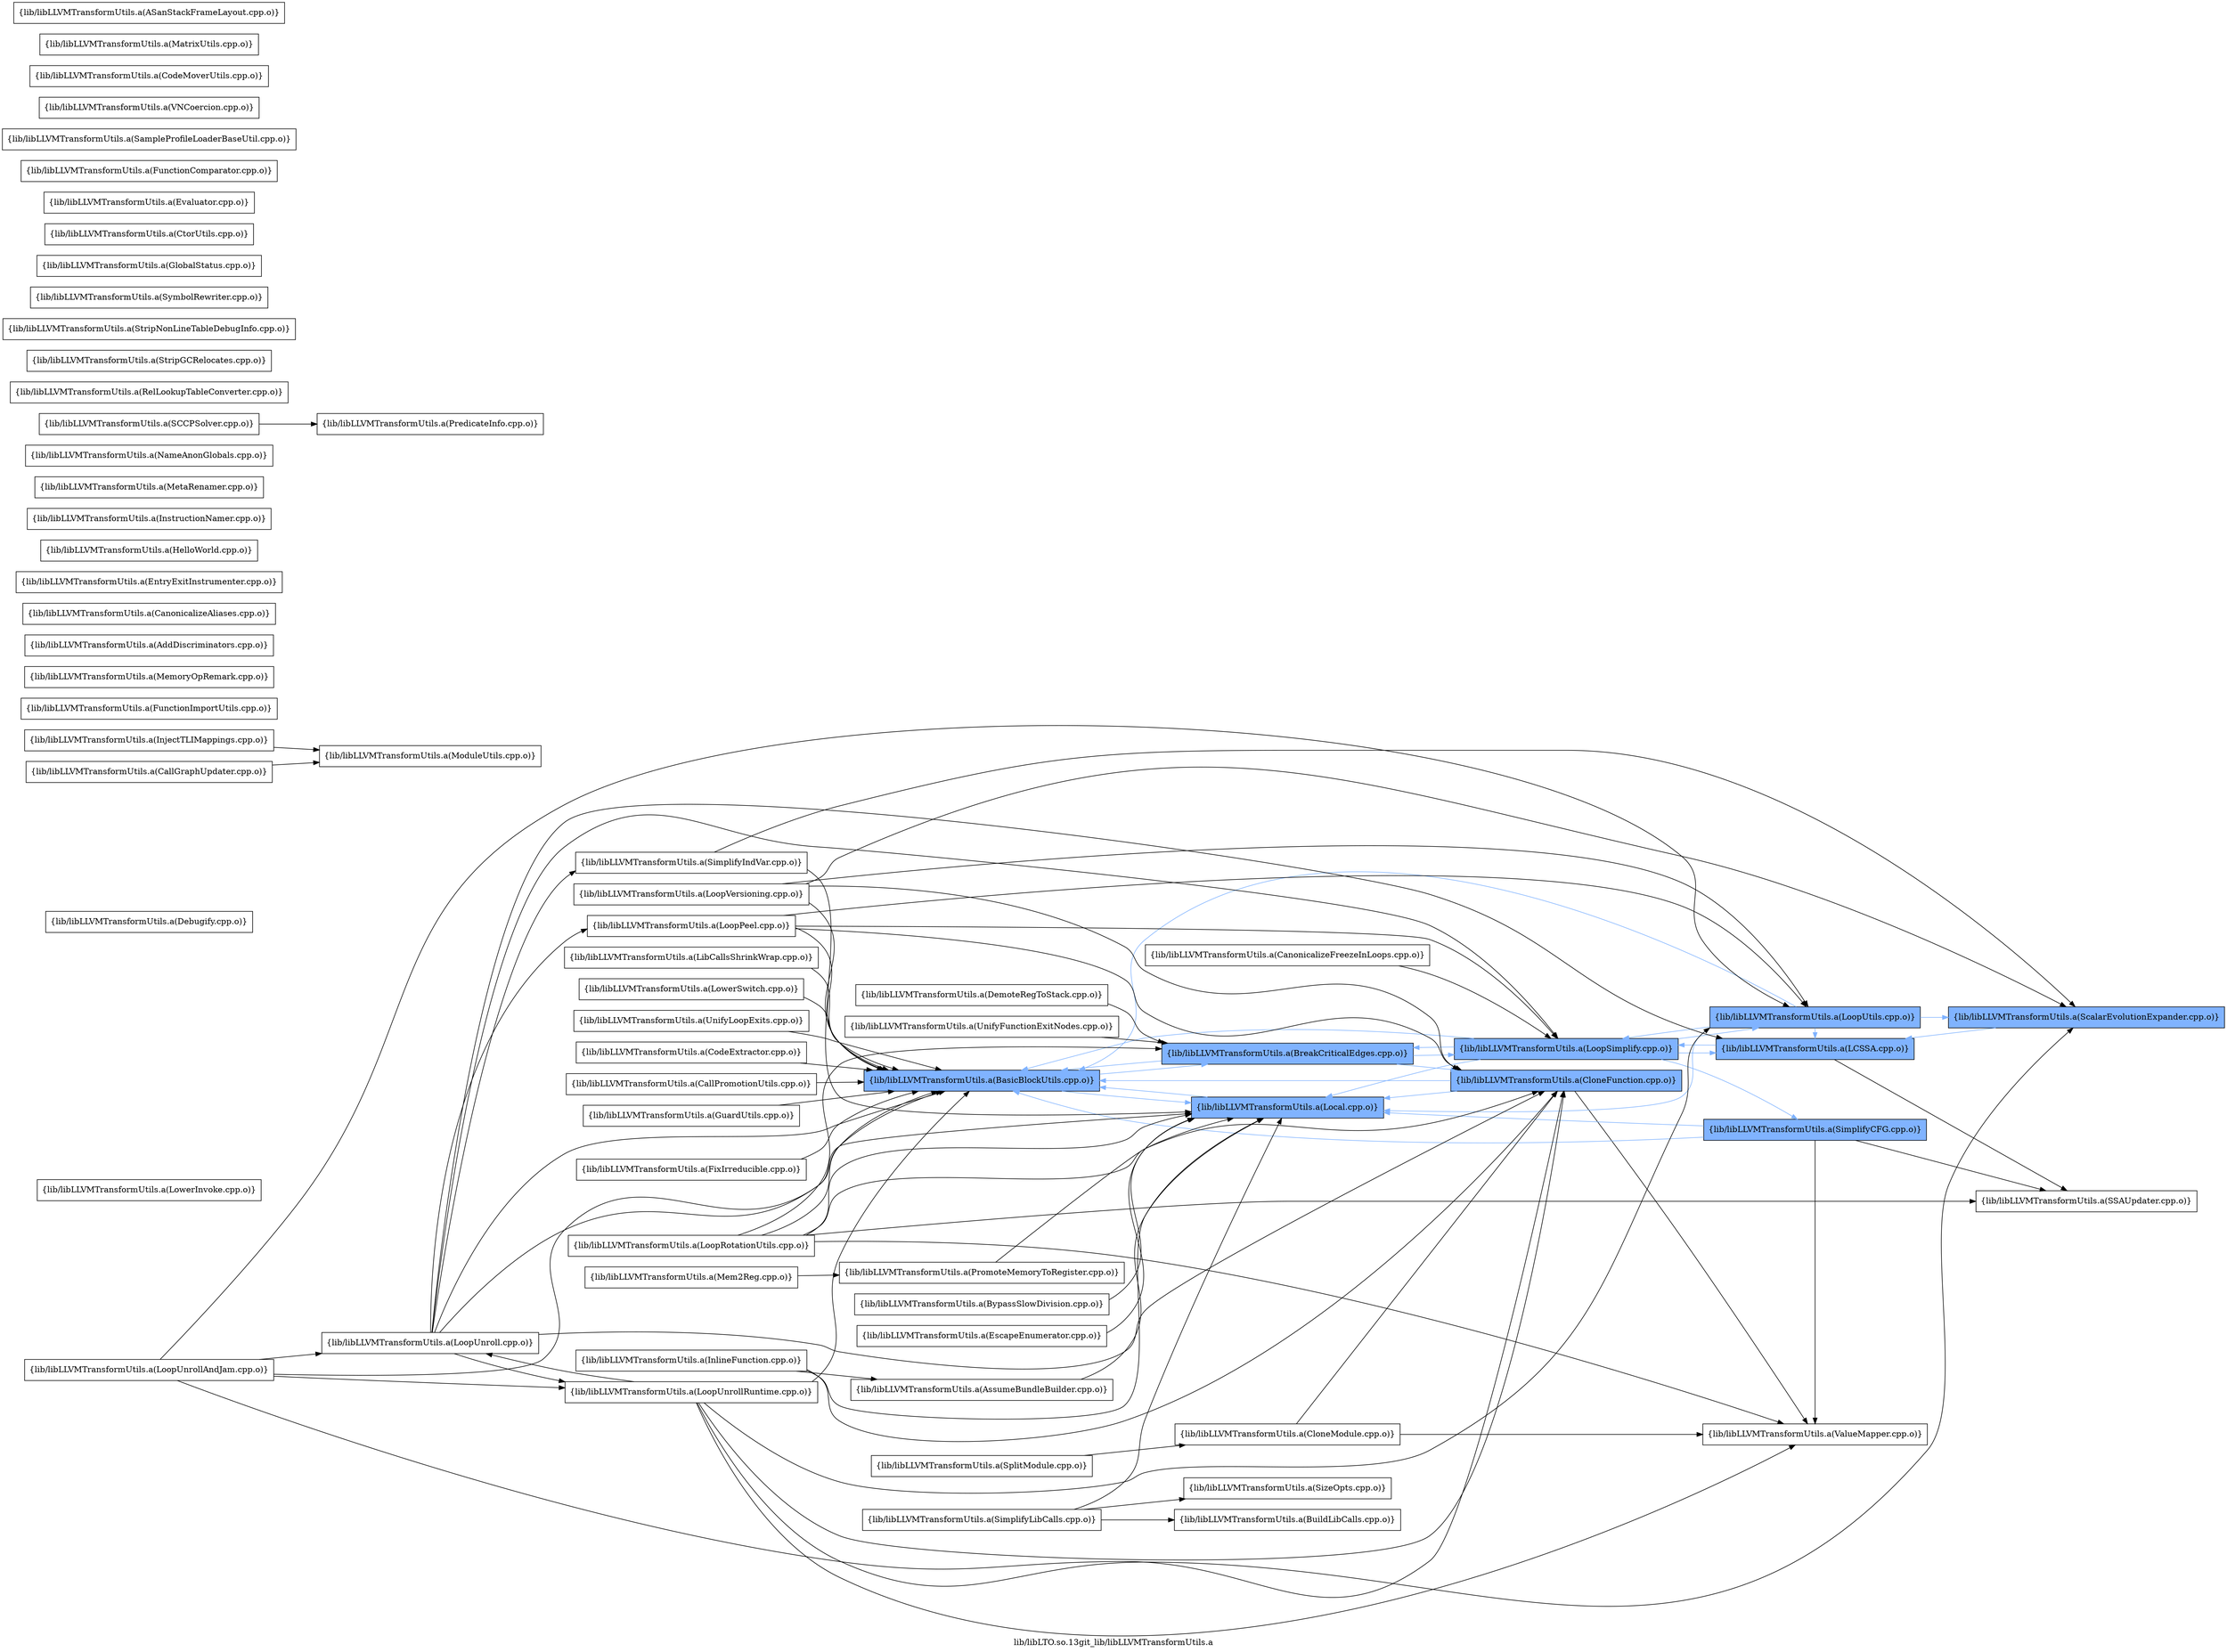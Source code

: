 digraph "lib/libLTO.so.13git_lib/libLLVMTransformUtils.a" {
	label="lib/libLTO.so.13git_lib/libLLVMTransformUtils.a";
	rankdir=LR;
	{ rank=same; Node0x55cc82015a98;  }
	{ rank=same; Node0x55cc820139c8; Node0x55cc82016088;  }
	{ rank=same; Node0x55cc82011cb8; Node0x55cc82014a08;  }
	{ rank=same; Node0x55cc8202cb58; Node0x55cc82011588; Node0x55cc82026938; Node0x55cc82022108;  }

	Node0x55cc82015a98 [shape=record,shape=box,group=1,style=filled,fillcolor="0.600000 0.5 1",label="{lib/libLLVMTransformUtils.a(BasicBlockUtils.cpp.o)}"];
	Node0x55cc82015a98 -> Node0x55cc820139c8[color="0.600000 0.5 1"];
	Node0x55cc82015a98 -> Node0x55cc82016088[color="0.600000 0.5 1"];
	Node0x55cc82016088 [shape=record,shape=box,group=1,style=filled,fillcolor="0.600000 0.5 1",label="{lib/libLLVMTransformUtils.a(Local.cpp.o)}"];
	Node0x55cc82016088 -> Node0x55cc82015a98[color="0.600000 0.5 1"];
	Node0x55cc82011718 [shape=record,shape=box,group=0,label="{lib/libLLVMTransformUtils.a(SizeOpts.cpp.o)}"];
	Node0x55cc82011538 [shape=record,shape=box,group=0,label="{lib/libLLVMTransformUtils.a(CanonicalizeFreezeInLoops.cpp.o)}"];
	Node0x55cc82011538 -> Node0x55cc82014a08;
	Node0x55cc82027018 [shape=record,shape=box,group=0,label="{lib/libLLVMTransformUtils.a(LowerInvoke.cpp.o)}"];
	Node0x55cc820139c8 [shape=record,shape=box,group=1,style=filled,fillcolor="0.600000 0.5 1",label="{lib/libLLVMTransformUtils.a(BreakCriticalEdges.cpp.o)}"];
	Node0x55cc820139c8 -> Node0x55cc82015a98[color="0.600000 0.5 1"];
	Node0x55cc820139c8 -> Node0x55cc82011cb8[color="0.600000 0.5 1"];
	Node0x55cc820139c8 -> Node0x55cc82014a08[color="0.600000 0.5 1"];
	Node0x55cc82014698 [shape=record,shape=box,group=0,label="{lib/libLLVMTransformUtils.a(BypassSlowDivision.cpp.o)}"];
	Node0x55cc82014698 -> Node0x55cc82016088;
	Node0x55cc82013338 [shape=record,shape=box,group=0,label="{lib/libLLVMTransformUtils.a(SimplifyLibCalls.cpp.o)}"];
	Node0x55cc82013338 -> Node0x55cc820140f8;
	Node0x55cc82013338 -> Node0x55cc82016088;
	Node0x55cc82013338 -> Node0x55cc82011718;
	Node0x55cc82018e78 [shape=record,shape=box,group=0,label="{lib/libLLVMTransformUtils.a(Debugify.cpp.o)}"];
	Node0x55cc82022108 [shape=record,shape=box,group=1,style=filled,fillcolor="0.600000 0.5 1",label="{lib/libLLVMTransformUtils.a(SimplifyCFG.cpp.o)}"];
	Node0x55cc82022108 -> Node0x55cc82015a98[color="0.600000 0.5 1"];
	Node0x55cc82022108 -> Node0x55cc82016088[color="0.600000 0.5 1"];
	Node0x55cc82022108 -> Node0x55cc82021a78;
	Node0x55cc82022108 -> Node0x55cc8202cb58;
	Node0x55cc82011588 [shape=record,shape=box,group=1,style=filled,fillcolor="0.600000 0.5 1",label="{lib/libLLVMTransformUtils.a(LCSSA.cpp.o)}"];
	Node0x55cc82011588 -> Node0x55cc82014a08[color="0.600000 0.5 1"];
	Node0x55cc82011588 -> Node0x55cc82021a78;
	Node0x55cc82014a08 [shape=record,shape=box,group=1,style=filled,fillcolor="0.600000 0.5 1",label="{lib/libLLVMTransformUtils.a(LoopSimplify.cpp.o)}"];
	Node0x55cc82014a08 -> Node0x55cc82015a98[color="0.600000 0.5 1"];
	Node0x55cc82014a08 -> Node0x55cc820139c8[color="0.600000 0.5 1"];
	Node0x55cc82014a08 -> Node0x55cc82011588[color="0.600000 0.5 1"];
	Node0x55cc82014a08 -> Node0x55cc82016088[color="0.600000 0.5 1"];
	Node0x55cc82014a08 -> Node0x55cc82026938[color="0.600000 0.5 1"];
	Node0x55cc82014a08 -> Node0x55cc82022108[color="0.600000 0.5 1"];
	Node0x55cc82022ec8 [shape=record,shape=box,group=1,style=filled,fillcolor="0.600000 0.5 1",label="{lib/libLLVMTransformUtils.a(ScalarEvolutionExpander.cpp.o)}"];
	Node0x55cc82022ec8 -> Node0x55cc82011588[color="0.600000 0.5 1"];
	Node0x55cc820127f8 [shape=record,shape=box,group=0,label="{lib/libLLVMTransformUtils.a(InlineFunction.cpp.o)}"];
	Node0x55cc820127f8 -> Node0x55cc82015318;
	Node0x55cc820127f8 -> Node0x55cc82011cb8;
	Node0x55cc820127f8 -> Node0x55cc82016088;
	Node0x55cc82019aa8 [shape=record,shape=box,group=0,label="{lib/libLLVMTransformUtils.a(DemoteRegToStack.cpp.o)}"];
	Node0x55cc82019aa8 -> Node0x55cc820139c8;
	Node0x55cc8201a368 [shape=record,shape=box,group=0,label="{lib/libLLVMTransformUtils.a(EscapeEnumerator.cpp.o)}"];
	Node0x55cc8201a368 -> Node0x55cc82016088;
	Node0x55cc820251c8 [shape=record,shape=box,group=0,label="{lib/libLLVMTransformUtils.a(ModuleUtils.cpp.o)}"];
	Node0x55cc82026938 [shape=record,shape=box,group=1,style=filled,fillcolor="0.600000 0.5 1",label="{lib/libLLVMTransformUtils.a(LoopUtils.cpp.o)}"];
	Node0x55cc82026938 -> Node0x55cc82015a98[color="0.600000 0.5 1"];
	Node0x55cc82026938 -> Node0x55cc82011588[color="0.600000 0.5 1"];
	Node0x55cc82026938 -> Node0x55cc82016088[color="0.600000 0.5 1"];
	Node0x55cc82026938 -> Node0x55cc82014a08[color="0.600000 0.5 1"];
	Node0x55cc82026938 -> Node0x55cc82022ec8[color="0.600000 0.5 1"];
	Node0x55cc82011cb8 [shape=record,shape=box,group=1,style=filled,fillcolor="0.600000 0.5 1",label="{lib/libLLVMTransformUtils.a(CloneFunction.cpp.o)}"];
	Node0x55cc82011cb8 -> Node0x55cc82015a98[color="0.600000 0.5 1"];
	Node0x55cc82011cb8 -> Node0x55cc82016088[color="0.600000 0.5 1"];
	Node0x55cc82011cb8 -> Node0x55cc8202cb58;
	Node0x55cc82021a78 [shape=record,shape=box,group=0,label="{lib/libLLVMTransformUtils.a(SSAUpdater.cpp.o)}"];
	Node0x55cc8202cb58 [shape=record,shape=box,group=0,label="{lib/libLLVMTransformUtils.a(ValueMapper.cpp.o)}"];
	Node0x55cc820171b8 [shape=record,shape=box,group=0,label="{lib/libLLVMTransformUtils.a(FunctionImportUtils.cpp.o)}"];
	Node0x55cc82012438 [shape=record,shape=box,group=0,label="{lib/libLLVMTransformUtils.a(SplitModule.cpp.o)}"];
	Node0x55cc82012438 -> Node0x55cc82011d58;
	Node0x55cc820299a8 [shape=record,shape=box,group=0,label="{lib/libLLVMTransformUtils.a(MemoryOpRemark.cpp.o)}"];
	Node0x55cc8201ba38 [shape=record,shape=box,group=0,label="{lib/libLLVMTransformUtils.a(AddDiscriminators.cpp.o)}"];
	Node0x55cc82015318 [shape=record,shape=box,group=0,label="{lib/libLLVMTransformUtils.a(AssumeBundleBuilder.cpp.o)}"];
	Node0x55cc82015318 -> Node0x55cc82016088;
	Node0x55cc820138d8 [shape=record,shape=box,group=0,label="{lib/libLLVMTransformUtils.a(CanonicalizeAliases.cpp.o)}"];
	Node0x55cc82019d78 [shape=record,shape=box,group=0,label="{lib/libLLVMTransformUtils.a(EntryExitInstrumenter.cpp.o)}"];
	Node0x55cc82016178 [shape=record,shape=box,group=0,label="{lib/libLLVMTransformUtils.a(FixIrreducible.cpp.o)}"];
	Node0x55cc82016178 -> Node0x55cc82015a98;
	Node0x55cc82013018 [shape=record,shape=box,group=0,label="{lib/libLLVMTransformUtils.a(HelloWorld.cpp.o)}"];
	Node0x55cc82012e88 [shape=record,shape=box,group=0,label="{lib/libLLVMTransformUtils.a(InjectTLIMappings.cpp.o)}"];
	Node0x55cc82012e88 -> Node0x55cc820251c8;
	Node0x55cc82011f38 [shape=record,shape=box,group=0,label="{lib/libLLVMTransformUtils.a(InstructionNamer.cpp.o)}"];
	Node0x55cc820118f8 [shape=record,shape=box,group=0,label="{lib/libLLVMTransformUtils.a(LibCallsShrinkWrap.cpp.o)}"];
	Node0x55cc820118f8 -> Node0x55cc82015a98;
	Node0x55cc82027518 [shape=record,shape=box,group=0,label="{lib/libLLVMTransformUtils.a(LoopVersioning.cpp.o)}"];
	Node0x55cc82027518 -> Node0x55cc82015a98;
	Node0x55cc82027518 -> Node0x55cc82011cb8;
	Node0x55cc82027518 -> Node0x55cc82026938;
	Node0x55cc82027518 -> Node0x55cc82022ec8;
	Node0x55cc820280a8 [shape=record,shape=box,group=0,label="{lib/libLLVMTransformUtils.a(LowerSwitch.cpp.o)}"];
	Node0x55cc820280a8 -> Node0x55cc82015a98;
	Node0x55cc82028e68 [shape=record,shape=box,group=0,label="{lib/libLLVMTransformUtils.a(Mem2Reg.cpp.o)}"];
	Node0x55cc82028e68 -> Node0x55cc82024098;
	Node0x55cc82029b38 [shape=record,shape=box,group=0,label="{lib/libLLVMTransformUtils.a(MetaRenamer.cpp.o)}"];
	Node0x55cc82026348 [shape=record,shape=box,group=0,label="{lib/libLLVMTransformUtils.a(NameAnonGlobals.cpp.o)}"];
	Node0x55cc82024598 [shape=record,shape=box,group=0,label="{lib/libLLVMTransformUtils.a(PredicateInfo.cpp.o)}"];
	Node0x55cc82024958 [shape=record,shape=box,group=0,label="{lib/libLLVMTransformUtils.a(RelLookupTableConverter.cpp.o)}"];
	Node0x55cc82023738 [shape=record,shape=box,group=0,label="{lib/libLLVMTransformUtils.a(StripGCRelocates.cpp.o)}"];
	Node0x55cc8202ebd8 [shape=record,shape=box,group=0,label="{lib/libLLVMTransformUtils.a(StripNonLineTableDebugInfo.cpp.o)}"];
	Node0x55cc8202dff8 [shape=record,shape=box,group=0,label="{lib/libLLVMTransformUtils.a(SymbolRewriter.cpp.o)}"];
	Node0x55cc8202e598 [shape=record,shape=box,group=0,label="{lib/libLLVMTransformUtils.a(UnifyFunctionExitNodes.cpp.o)}"];
	Node0x55cc8202e598 -> Node0x55cc820139c8;
	Node0x55cc8202d9b8 [shape=record,shape=box,group=0,label="{lib/libLLVMTransformUtils.a(UnifyLoopExits.cpp.o)}"];
	Node0x55cc8202d9b8 -> Node0x55cc82015a98;
	Node0x55cc82024098 [shape=record,shape=box,group=0,label="{lib/libLLVMTransformUtils.a(PromoteMemoryToRegister.cpp.o)}"];
	Node0x55cc82024098 -> Node0x55cc82016088;
	Node0x55cc82012fc8 [shape=record,shape=box,group=0,label="{lib/libLLVMTransformUtils.a(CallGraphUpdater.cpp.o)}"];
	Node0x55cc82012fc8 -> Node0x55cc820251c8;
	Node0x55cc820128e8 [shape=record,shape=box,group=0,label="{lib/libLLVMTransformUtils.a(CodeExtractor.cpp.o)}"];
	Node0x55cc820128e8 -> Node0x55cc82015a98;
	Node0x55cc82017de8 [shape=record,shape=box,group=0,label="{lib/libLLVMTransformUtils.a(GlobalStatus.cpp.o)}"];
	Node0x55cc82018c48 [shape=record,shape=box,group=0,label="{lib/libLLVMTransformUtils.a(CtorUtils.cpp.o)}"];
	Node0x55cc8201b038 [shape=record,shape=box,group=0,label="{lib/libLLVMTransformUtils.a(Evaluator.cpp.o)}"];
	Node0x55cc820140f8 [shape=record,shape=box,group=0,label="{lib/libLLVMTransformUtils.a(BuildLibCalls.cpp.o)}"];
	Node0x55cc82012a28 [shape=record,shape=box,group=0,label="{lib/libLLVMTransformUtils.a(CallPromotionUtils.cpp.o)}"];
	Node0x55cc82012a28 -> Node0x55cc82015a98;
	Node0x55cc82016da8 [shape=record,shape=box,group=0,label="{lib/libLLVMTransformUtils.a(FunctionComparator.cpp.o)}"];
	Node0x55cc820226a8 [shape=record,shape=box,group=0,label="{lib/libLLVMTransformUtils.a(SampleProfileLoaderBaseUtil.cpp.o)}"];
	Node0x55cc8200ef68 [shape=record,shape=box,group=0,label="{lib/libLLVMTransformUtils.a(GuardUtils.cpp.o)}"];
	Node0x55cc8200ef68 -> Node0x55cc82015a98;
	Node0x55cc8202c0b8 [shape=record,shape=box,group=0,label="{lib/libLLVMTransformUtils.a(VNCoercion.cpp.o)}"];
	Node0x55cc820124d8 [shape=record,shape=box,group=0,label="{lib/libLLVMTransformUtils.a(SimplifyIndVar.cpp.o)}"];
	Node0x55cc820124d8 -> Node0x55cc82016088;
	Node0x55cc820124d8 -> Node0x55cc82022ec8;
	Node0x55cc8201d248 [shape=record,shape=box,group=0,label="{lib/libLLVMTransformUtils.a(CodeMoverUtils.cpp.o)}"];
	Node0x55cc82014f08 [shape=record,shape=box,group=0,label="{lib/libLLVMTransformUtils.a(LoopPeel.cpp.o)}"];
	Node0x55cc82014f08 -> Node0x55cc82015a98;
	Node0x55cc82014f08 -> Node0x55cc82011cb8;
	Node0x55cc82014f08 -> Node0x55cc82014a08;
	Node0x55cc82014f08 -> Node0x55cc82026938;
	Node0x55cc82014788 [shape=record,shape=box,group=0,label="{lib/libLLVMTransformUtils.a(LoopRotationUtils.cpp.o)}"];
	Node0x55cc82014788 -> Node0x55cc82015a98;
	Node0x55cc82014788 -> Node0x55cc820139c8;
	Node0x55cc82014788 -> Node0x55cc82011cb8;
	Node0x55cc82014788 -> Node0x55cc82016088;
	Node0x55cc82014788 -> Node0x55cc82021a78;
	Node0x55cc82014788 -> Node0x55cc8202cb58;
	Node0x55cc82025718 [shape=record,shape=box,group=0,label="{lib/libLLVMTransformUtils.a(LoopUnroll.cpp.o)}"];
	Node0x55cc82025718 -> Node0x55cc82015a98;
	Node0x55cc82025718 -> Node0x55cc82011cb8;
	Node0x55cc82025718 -> Node0x55cc82011588;
	Node0x55cc82025718 -> Node0x55cc82016088;
	Node0x55cc82025718 -> Node0x55cc82014f08;
	Node0x55cc82025718 -> Node0x55cc82014a08;
	Node0x55cc82025718 -> Node0x55cc82025cb8;
	Node0x55cc82025718 -> Node0x55cc820124d8;
	Node0x55cc820263e8 [shape=record,shape=box,group=0,label="{lib/libLLVMTransformUtils.a(LoopUnrollAndJam.cpp.o)}"];
	Node0x55cc820263e8 -> Node0x55cc82015a98;
	Node0x55cc820263e8 -> Node0x55cc82011cb8;
	Node0x55cc820263e8 -> Node0x55cc82025718;
	Node0x55cc820263e8 -> Node0x55cc82025cb8;
	Node0x55cc820263e8 -> Node0x55cc82026938;
	Node0x55cc82028828 [shape=record,shape=box,group=0,label="{lib/libLLVMTransformUtils.a(MatrixUtils.cpp.o)}"];
	Node0x55cc82022a68 [shape=record,shape=box,group=0,label="{lib/libLLVMTransformUtils.a(SCCPSolver.cpp.o)}"];
	Node0x55cc82022a68 -> Node0x55cc82024598;
	Node0x55cc8201d018 [shape=record,shape=box,group=0,label="{lib/libLLVMTransformUtils.a(ASanStackFrameLayout.cpp.o)}"];
	Node0x55cc82025cb8 [shape=record,shape=box,group=0,label="{lib/libLLVMTransformUtils.a(LoopUnrollRuntime.cpp.o)}"];
	Node0x55cc82025cb8 -> Node0x55cc82015a98;
	Node0x55cc82025cb8 -> Node0x55cc82011cb8;
	Node0x55cc82025cb8 -> Node0x55cc82025718;
	Node0x55cc82025cb8 -> Node0x55cc82026938;
	Node0x55cc82025cb8 -> Node0x55cc82022ec8;
	Node0x55cc82025cb8 -> Node0x55cc8202cb58;
	Node0x55cc82011d58 [shape=record,shape=box,group=0,label="{lib/libLLVMTransformUtils.a(CloneModule.cpp.o)}"];
	Node0x55cc82011d58 -> Node0x55cc82011cb8;
	Node0x55cc82011d58 -> Node0x55cc8202cb58;
}
